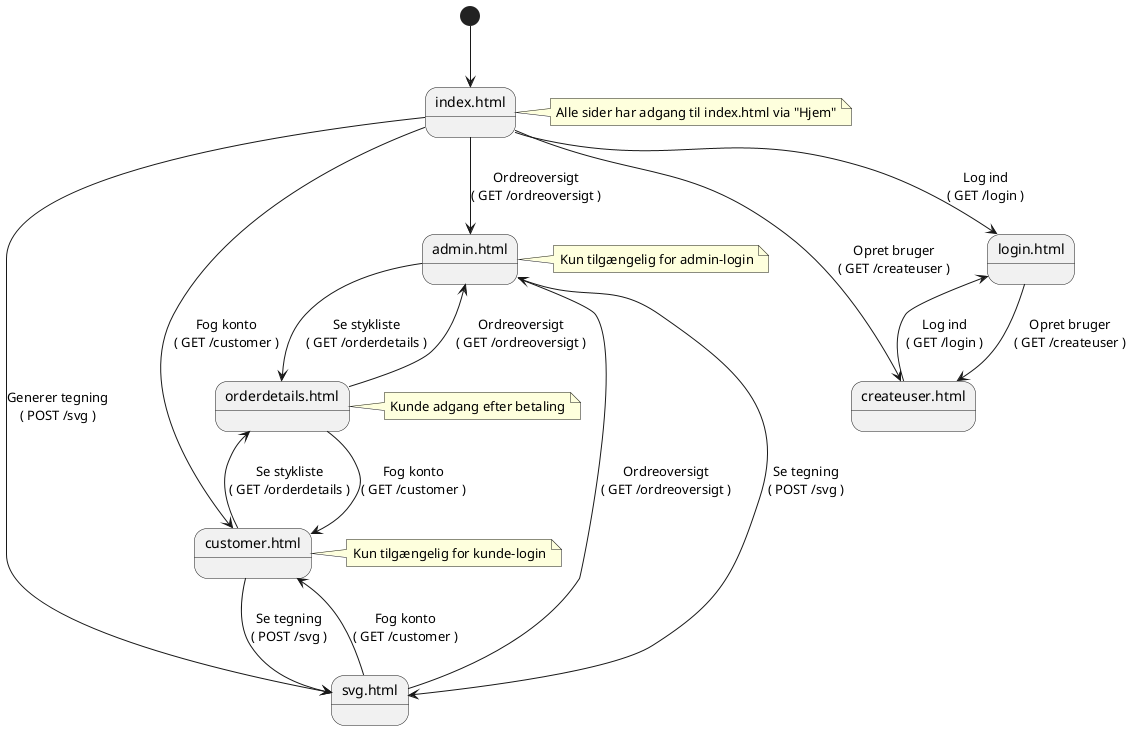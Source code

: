 @startuml

[*] --> Index

state "index.html" as Index
state "login.html" as Login
state "createuser.html" as Opret
state "admin.html" as Admin
state "customer.html" as Customer
state "svg.html" as SVG
state "orderdetails.html" as OrderDetails

Index --> Login : Log ind\n( GET /login )
Index --> Opret : Opret bruger\n( GET /createuser )
Index --> Admin : Ordreoversigt\n( GET /ordreoversigt )
Index --> Customer : Fog konto\n( GET /customer )
Index --> SVG : Generer tegning\n( POST /svg )

Login --> Opret : Opret bruger\n( GET /createuser )
Opret --> Login : Log ind\n( GET /login )

Admin --> SVG : Se tegning\n( POST /svg )
Admin --> OrderDetails : Se stykliste\n( GET /orderdetails )

Customer --> SVG : Se tegning\n( POST /svg )
Customer --> OrderDetails : Se stykliste\n( GET /orderdetails )

SVG --> Customer : Fog konto\n( GET /customer )
SVG --> Admin : Ordreoversigt\n( GET /ordreoversigt )

OrderDetails --> Admin : Ordreoversigt\n( GET /ordreoversigt )
OrderDetails --> Customer : Fog konto\n( GET /customer )

note right of Index
  Alle sider har adgang til index.html via "Hjem"
end note

note right of Admin
  Kun tilgængelig for admin-login
end note

note right of Customer
  Kun tilgængelig for kunde-login
end note

note right of OrderDetails
  Kunde adgang efter betaling
end note

@enduml
